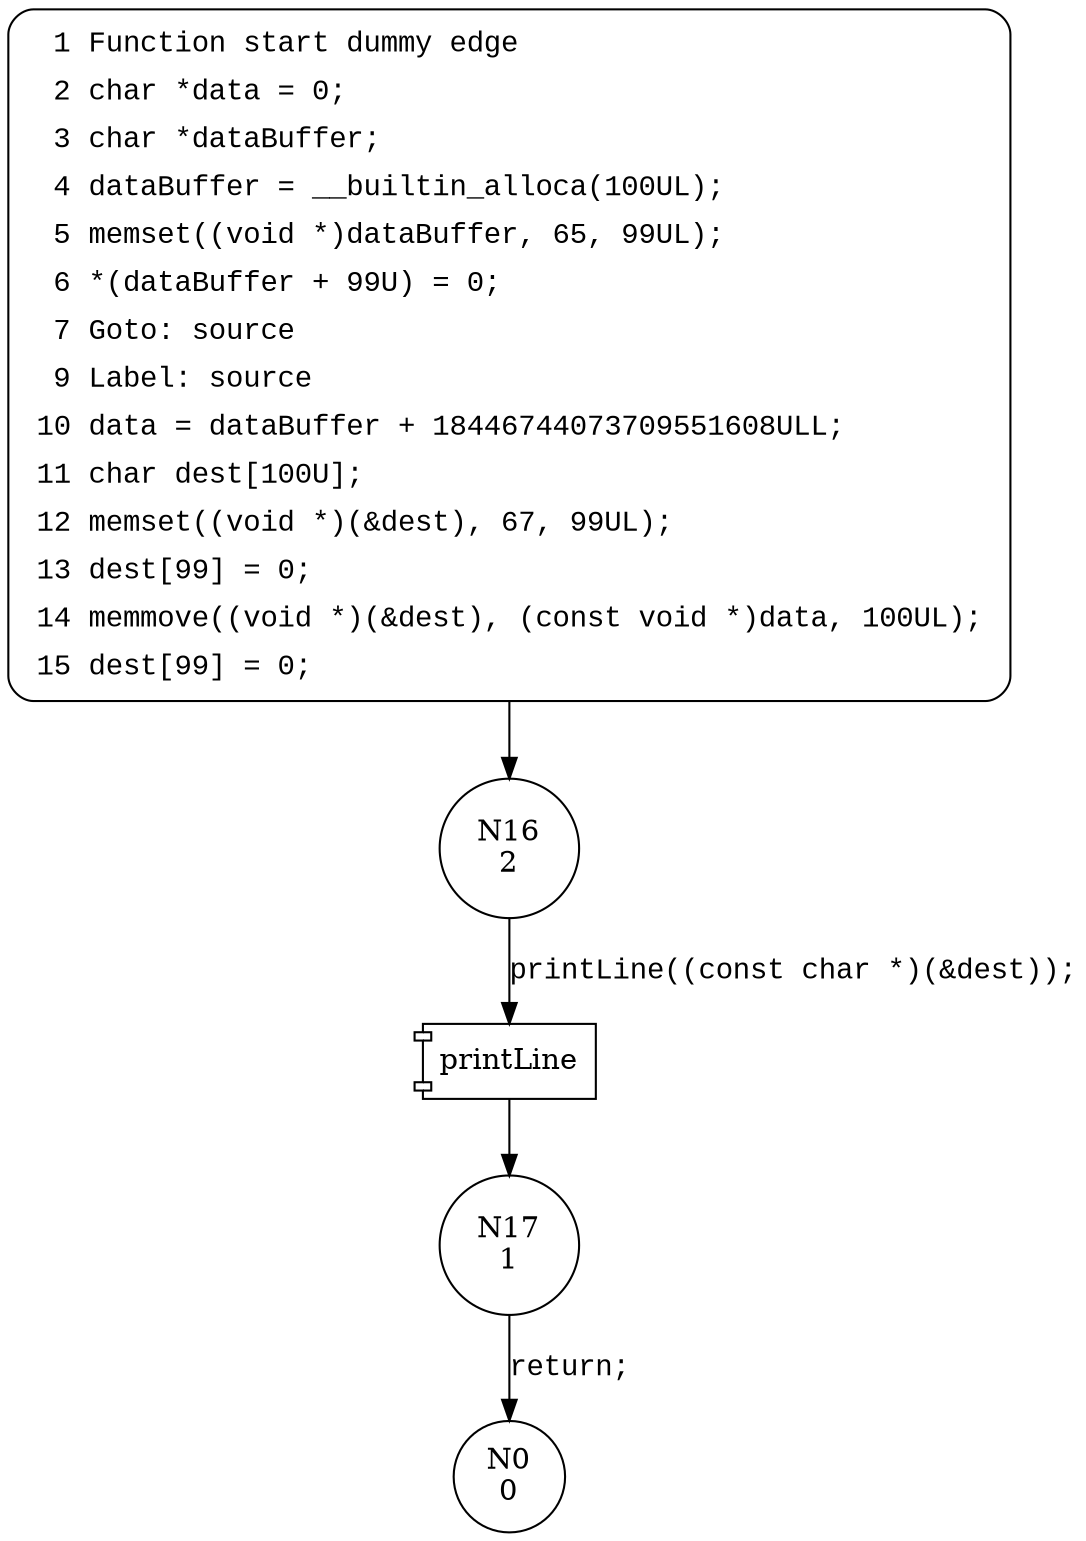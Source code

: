 digraph CWE127_Buffer_Underread__char_alloca_memmove_18_bad {
16 [shape="circle" label="N16\n2"]
17 [shape="circle" label="N17\n1"]
0 [shape="circle" label="N0\n0"]
1 [style="filled,bold" penwidth="1" fillcolor="white" fontname="Courier New" shape="Mrecord" label=<<table border="0" cellborder="0" cellpadding="3" bgcolor="white"><tr><td align="right">1</td><td align="left">Function start dummy edge</td></tr><tr><td align="right">2</td><td align="left">char *data = 0;</td></tr><tr><td align="right">3</td><td align="left">char *dataBuffer;</td></tr><tr><td align="right">4</td><td align="left">dataBuffer = __builtin_alloca(100UL);</td></tr><tr><td align="right">5</td><td align="left">memset((void *)dataBuffer, 65, 99UL);</td></tr><tr><td align="right">6</td><td align="left">*(dataBuffer + 99U) = 0;</td></tr><tr><td align="right">7</td><td align="left">Goto: source</td></tr><tr><td align="right">9</td><td align="left">Label: source</td></tr><tr><td align="right">10</td><td align="left">data = dataBuffer + 18446744073709551608ULL;</td></tr><tr><td align="right">11</td><td align="left">char dest[100U];</td></tr><tr><td align="right">12</td><td align="left">memset((void *)(&amp;dest), 67, 99UL);</td></tr><tr><td align="right">13</td><td align="left">dest[99] = 0;</td></tr><tr><td align="right">14</td><td align="left">memmove((void *)(&amp;dest), (const void *)data, 100UL);</td></tr><tr><td align="right">15</td><td align="left">dest[99] = 0;</td></tr></table>>]
1 -> 16[label=""]
100014 [shape="component" label="printLine"]
16 -> 100014 [label="printLine((const char *)(&dest));" fontname="Courier New"]
100014 -> 17 [label="" fontname="Courier New"]
17 -> 0 [label="return;" fontname="Courier New"]
}